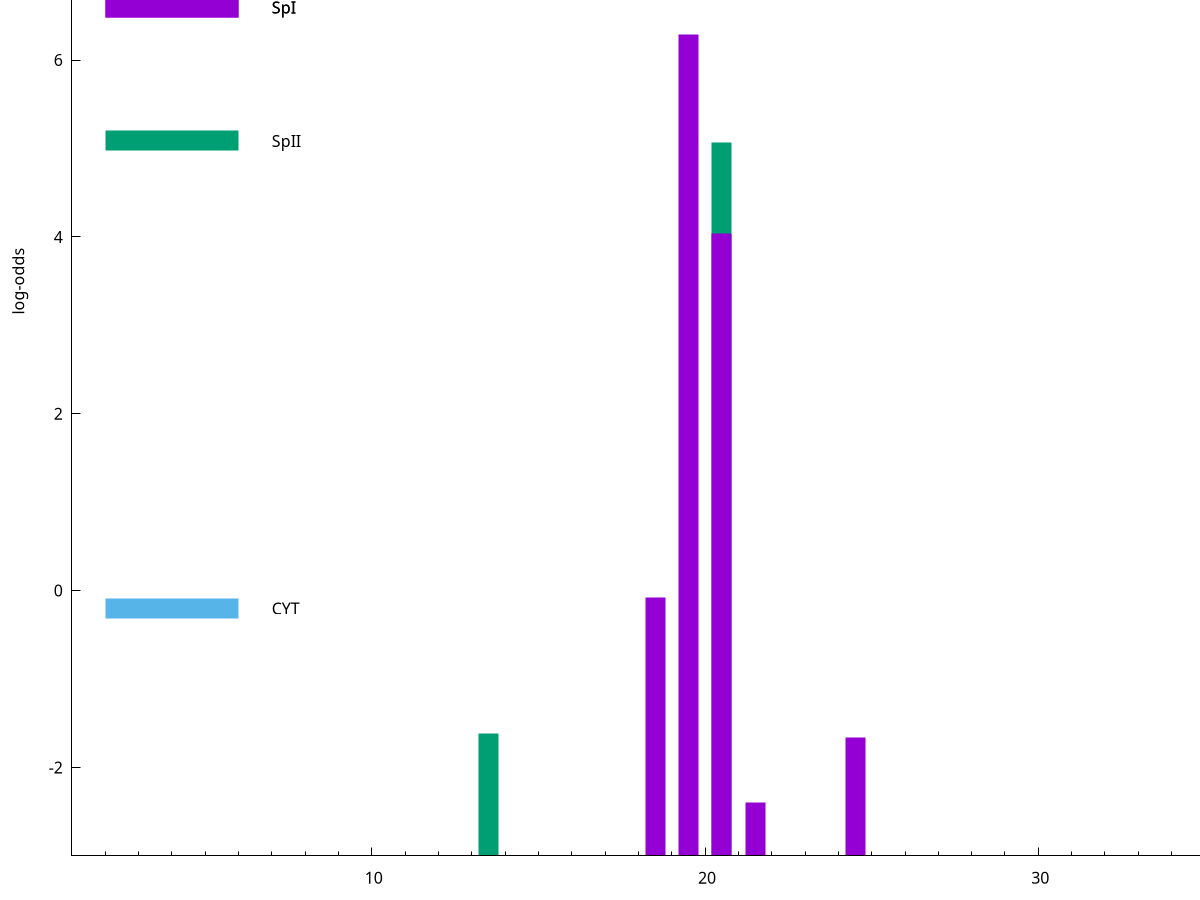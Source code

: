 set title "LipoP predictions for SRR4065679.gff"
set size 2., 1.4
set xrange [1:70] 
set mxtics 10
set yrange [-3:10]
set y2range [0:13]
set ylabel "log-odds"
set term postscript eps color solid "Helvetica" 30
set output "SRR4065679.gff3.eps"
set arrow from 2,6.59319 to 6,6.59319 nohead lt 1 lw 20
set label "SpI" at 7,6.59319
set arrow from 2,5.08432 to 6,5.08432 nohead lt 2 lw 20
set label "SpII" at 7,5.08432
set arrow from 2,-0.200913 to 6,-0.200913 nohead lt 3 lw 20
set label "CYT" at 7,-0.200913
set arrow from 2,6.59319 to 6,6.59319 nohead lt 1 lw 20
set label "SpI" at 7,6.59319
# NOTE: The scores below are the log-odds scores with the threshold
# NOTE: subtracted (a hack to make gnuplot make the histogram all
# NOTE: look nice).
plot "-" axes x1y2 title "" with impulses lt 2 lw 20, "-" axes x1y2 title "" with impulses lt 1 lw 20
20.500000 8.068640
13.500000 1.389410
e
19.500000 9.293890
20.500000 7.033180
18.500000 2.927108
24.500000 1.337740
21.500000 0.599510
e
exit
